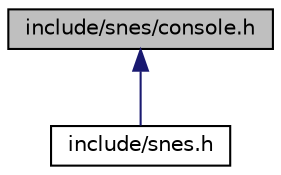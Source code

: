 digraph "include/snes/console.h"
{
 // LATEX_PDF_SIZE
  edge [fontname="Helvetica",fontsize="10",labelfontname="Helvetica",labelfontsize="10"];
  node [fontname="Helvetica",fontsize="10",shape=record];
  Node1 [label="include/snes/console.h",height=0.2,width=0.4,color="black", fillcolor="grey75", style="filled", fontcolor="black",tooltip="snes generic console support."];
  Node1 -> Node2 [dir="back",color="midnightblue",fontsize="10",style="solid",fontname="Helvetica"];
  Node2 [label="include/snes.h",height=0.2,width=0.4,color="black", fillcolor="white", style="filled",URL="$snes_8h.html",tooltip="the master include file for snes applications."];
}
